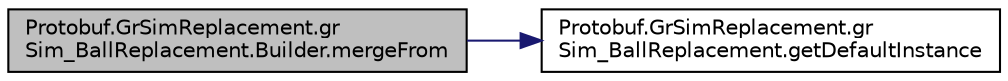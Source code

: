 digraph "Protobuf.GrSimReplacement.grSim_BallReplacement.Builder.mergeFrom"
{
 // INTERACTIVE_SVG=YES
  edge [fontname="Helvetica",fontsize="10",labelfontname="Helvetica",labelfontsize="10"];
  node [fontname="Helvetica",fontsize="10",shape=record];
  rankdir="LR";
  Node1 [label="Protobuf.GrSimReplacement.gr\lSim_BallReplacement.Builder.mergeFrom",height=0.2,width=0.4,color="black", fillcolor="grey75", style="filled", fontcolor="black"];
  Node1 -> Node2 [color="midnightblue",fontsize="10",style="solid",fontname="Helvetica"];
  Node2 [label="Protobuf.GrSimReplacement.gr\lSim_BallReplacement.getDefaultInstance",height=0.2,width=0.4,color="black", fillcolor="white", style="filled",URL="$d2/dea/class_protobuf_1_1_gr_sim_replacement_1_1gr_sim___ball_replacement.html#a6ab65d00b3616b75579a779583d6858f"];
}
